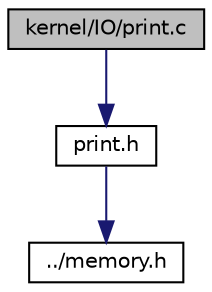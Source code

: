 digraph "kernel/IO/print.c"
{
  edge [fontname="Helvetica",fontsize="10",labelfontname="Helvetica",labelfontsize="10"];
  node [fontname="Helvetica",fontsize="10",shape=record];
  Node1 [label="kernel/IO/print.c",height=0.2,width=0.4,color="black", fillcolor="grey75", style="filled", fontcolor="black"];
  Node1 -> Node2 [color="midnightblue",fontsize="10",style="solid",fontname="Helvetica"];
  Node2 [label="print.h",height=0.2,width=0.4,color="black", fillcolor="white", style="filled",URL="$print_8h.html"];
  Node2 -> Node3 [color="midnightblue",fontsize="10",style="solid",fontname="Helvetica"];
  Node3 [label="../memory.h",height=0.2,width=0.4,color="black", fillcolor="white", style="filled",URL="$memory_8h.html"];
}
